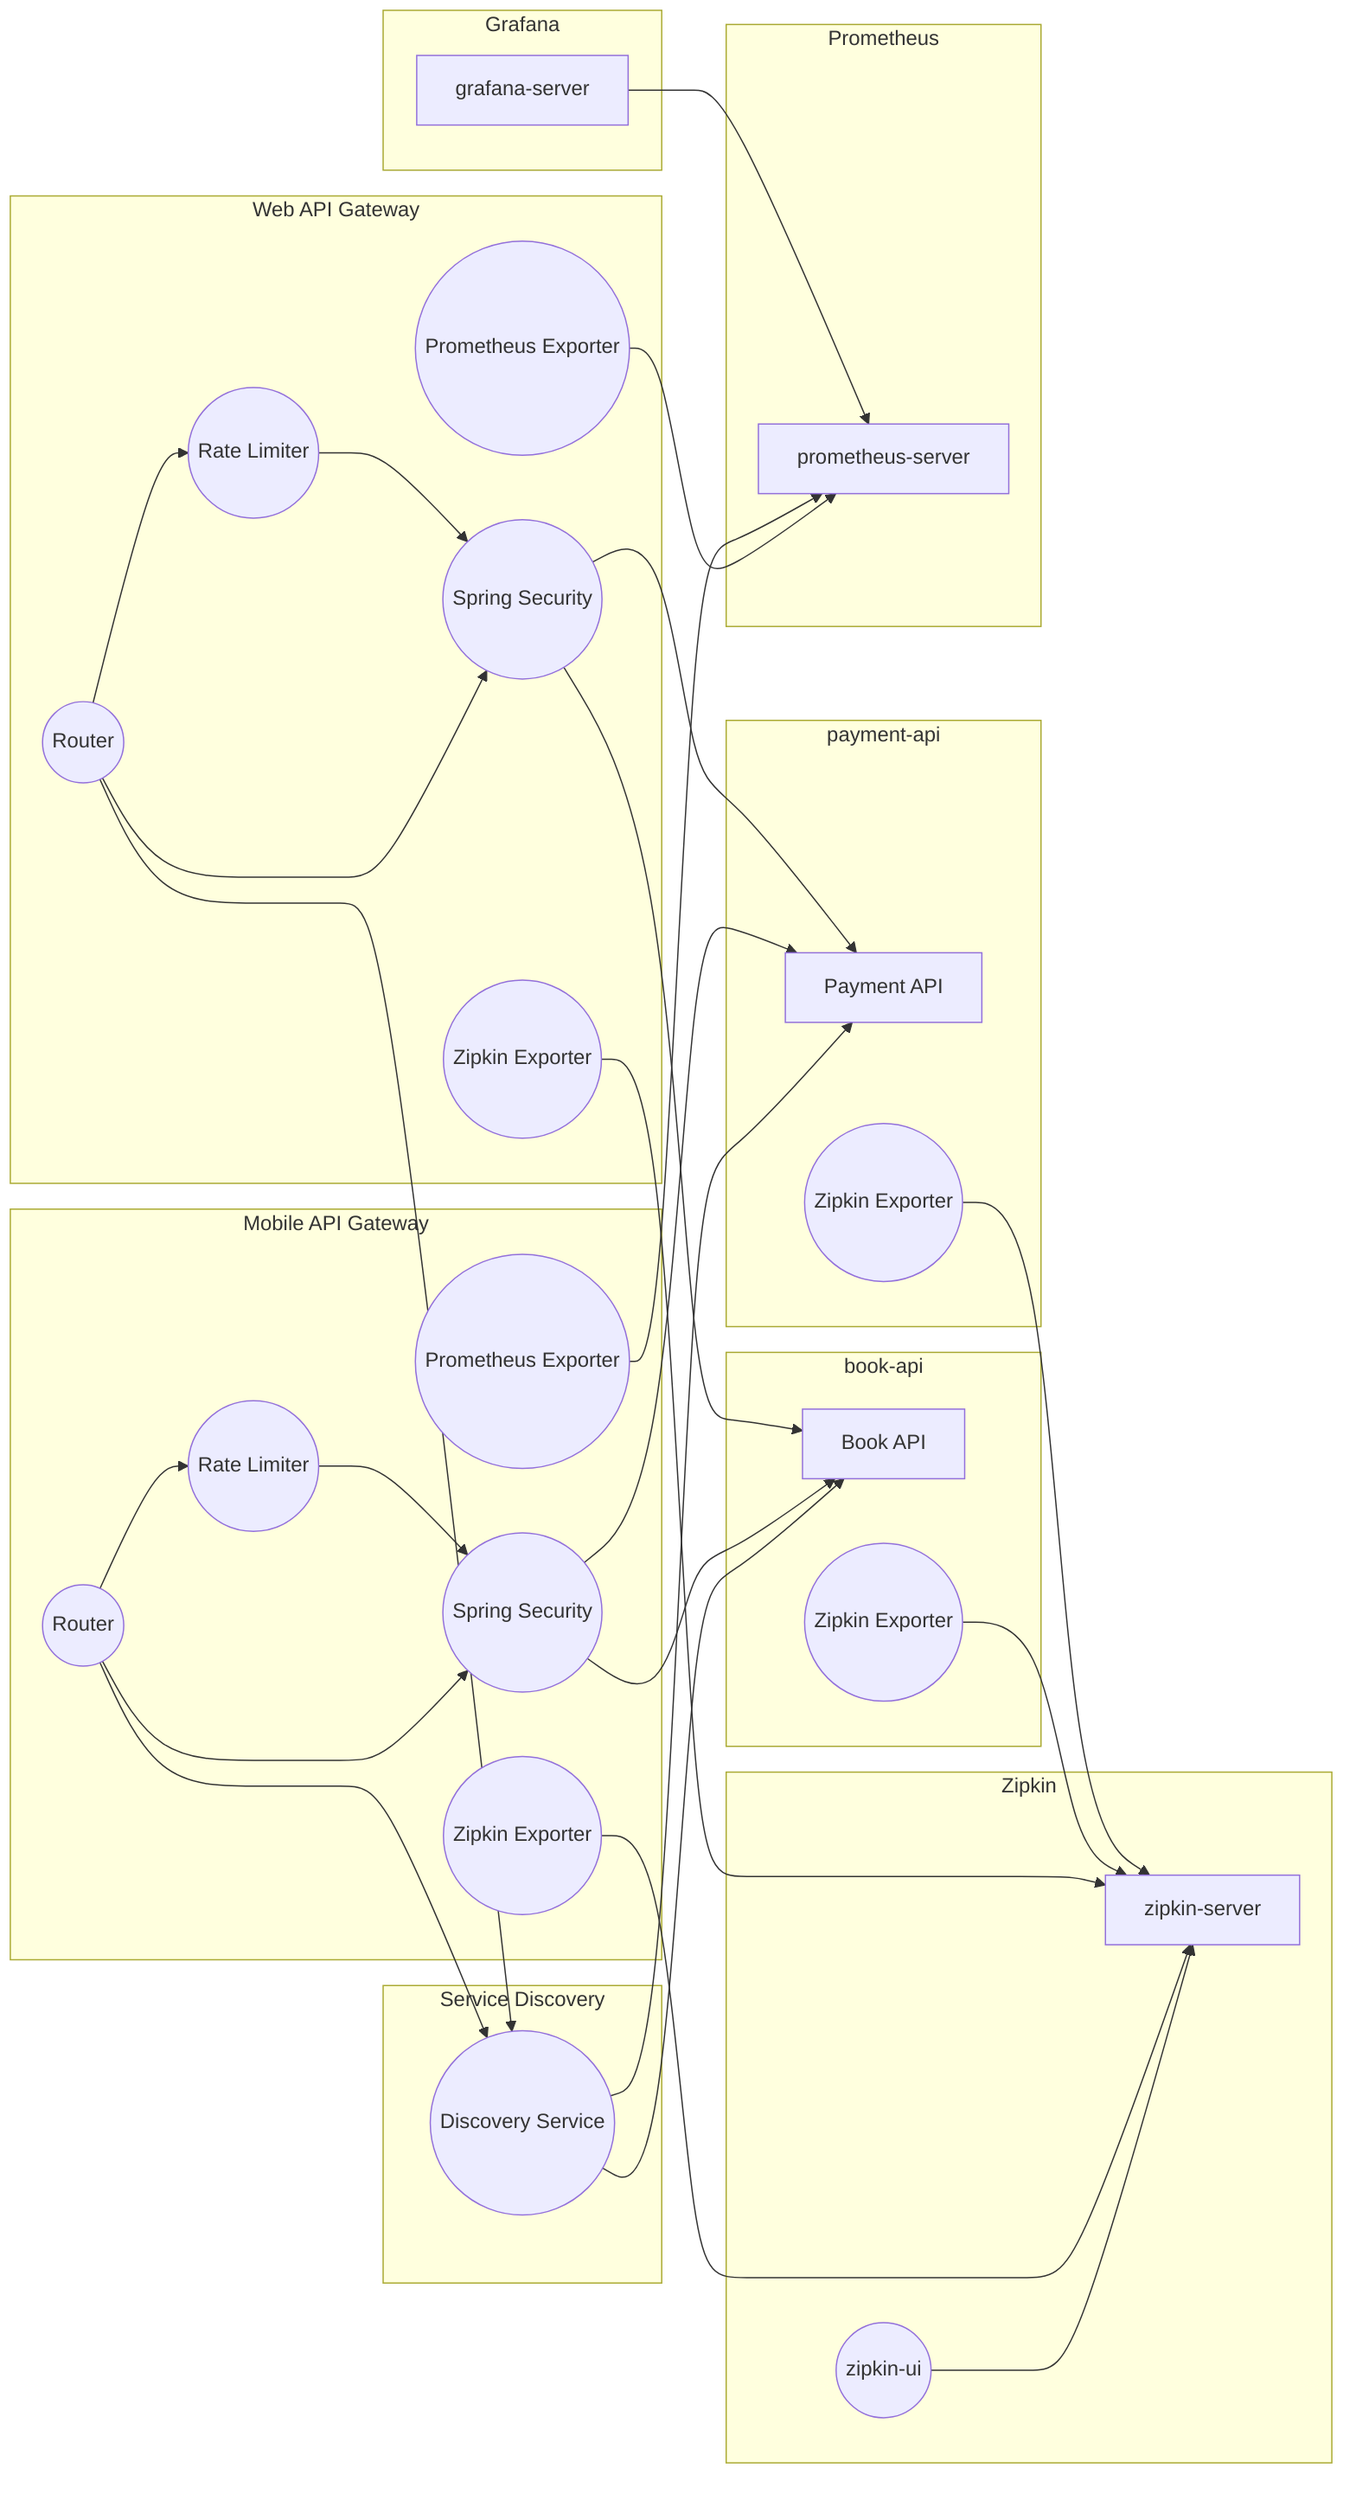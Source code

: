 graph LR;
    subgraph "Service Discovery"
        sd((Discovery Service))
    end
    subgraph "Mobile API Gateway"
        gw((Router))
        rl((Rate Limiter))
        sec((Spring Security))
        ze-mg((Zipkin Exporter))
        pe-mg((Prometheus Exporter))
    end
    subgraph "Web API Gateway"
        gw-web((Router))
        rl-web((Rate Limiter))
        sec-web((Spring Security))
        ze-wg((Zipkin Exporter))
        pe-wg((Prometheus Exporter))
    end
    subgraph "book-api"
        book["Book API"]
        ze-b((Zipkin Exporter))
    end
    subgraph "payment-api"
        payment["Payment API"]
        ze-p((Zipkin Exporter))
    end
    subgraph "Zipkin"
        zs["zipkin-server"]
        zu(("zipkin-ui"))
    end
    subgraph "Prometheus"
        ps["prometheus-server"]
    end
    subgraph "Grafana"
        gs["grafana-server"]
    end

    sd --> book
    sd --> payment
    gw --> sec
    gw --> rl
    gw --> sd
    gw-web --> sec-web
    gw-web --> rl-web
    gw-web --> sd
    rl --> sec
    rl-web --> sec-web
    sec --> book
    sec-web --> book
    sec --> payment
    sec-web --> payment

    zu --> zs
    ze-mg --> zs
    ze-wg --> zs
    ze-b --> zs
    ze-p --> zs

    pe-wg --> ps
    pe-mg --> ps

    gs --> ps